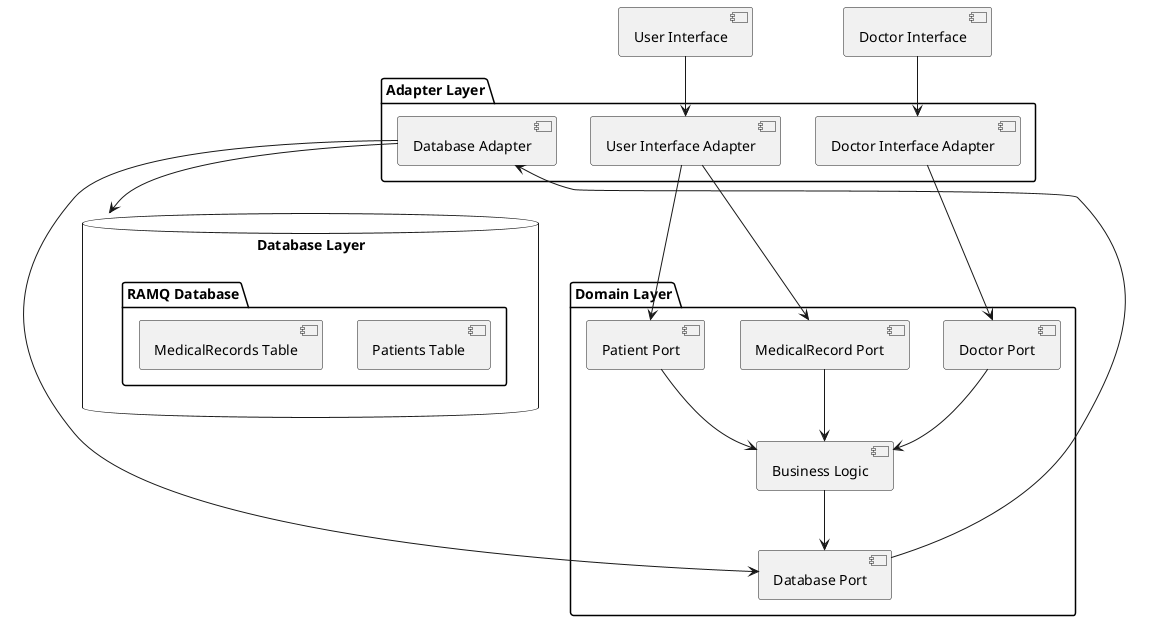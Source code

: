 @startuml system-architecture

package "Adapter Layer" {
    [Database Adapter]
    [User Interface Adapter]
    [Doctor Interface Adapter]
}

package "Domain Layer" {
    [Patient Port]
    [MedicalRecord Port]
    [Doctor Port]
    [Database Port]
    [Business Logic]
}

[User Interface] --> [User Interface Adapter]
[Doctor Interface] --> [Doctor Interface Adapter]

database "Database Layer" {
    folder "RAMQ Database" {
        [Patients Table]
        [MedicalRecords Table]
    }
}

[User Interface Adapter] --> [Patient Port]
[User Interface Adapter] --> [MedicalRecord Port]
[Doctor Interface Adapter] --> [Doctor Port]
[Database Adapter] --> [Database Port]
[Patient Port] --> [Business Logic]
[MedicalRecord Port] --> [Business Logic]
[Doctor Port] --> [Business Logic]
[Business Logic] --> [Database Port]
[Database Port] --> [Database Adapter]
[Database Adapter] --> [Database Layer]

@enduml